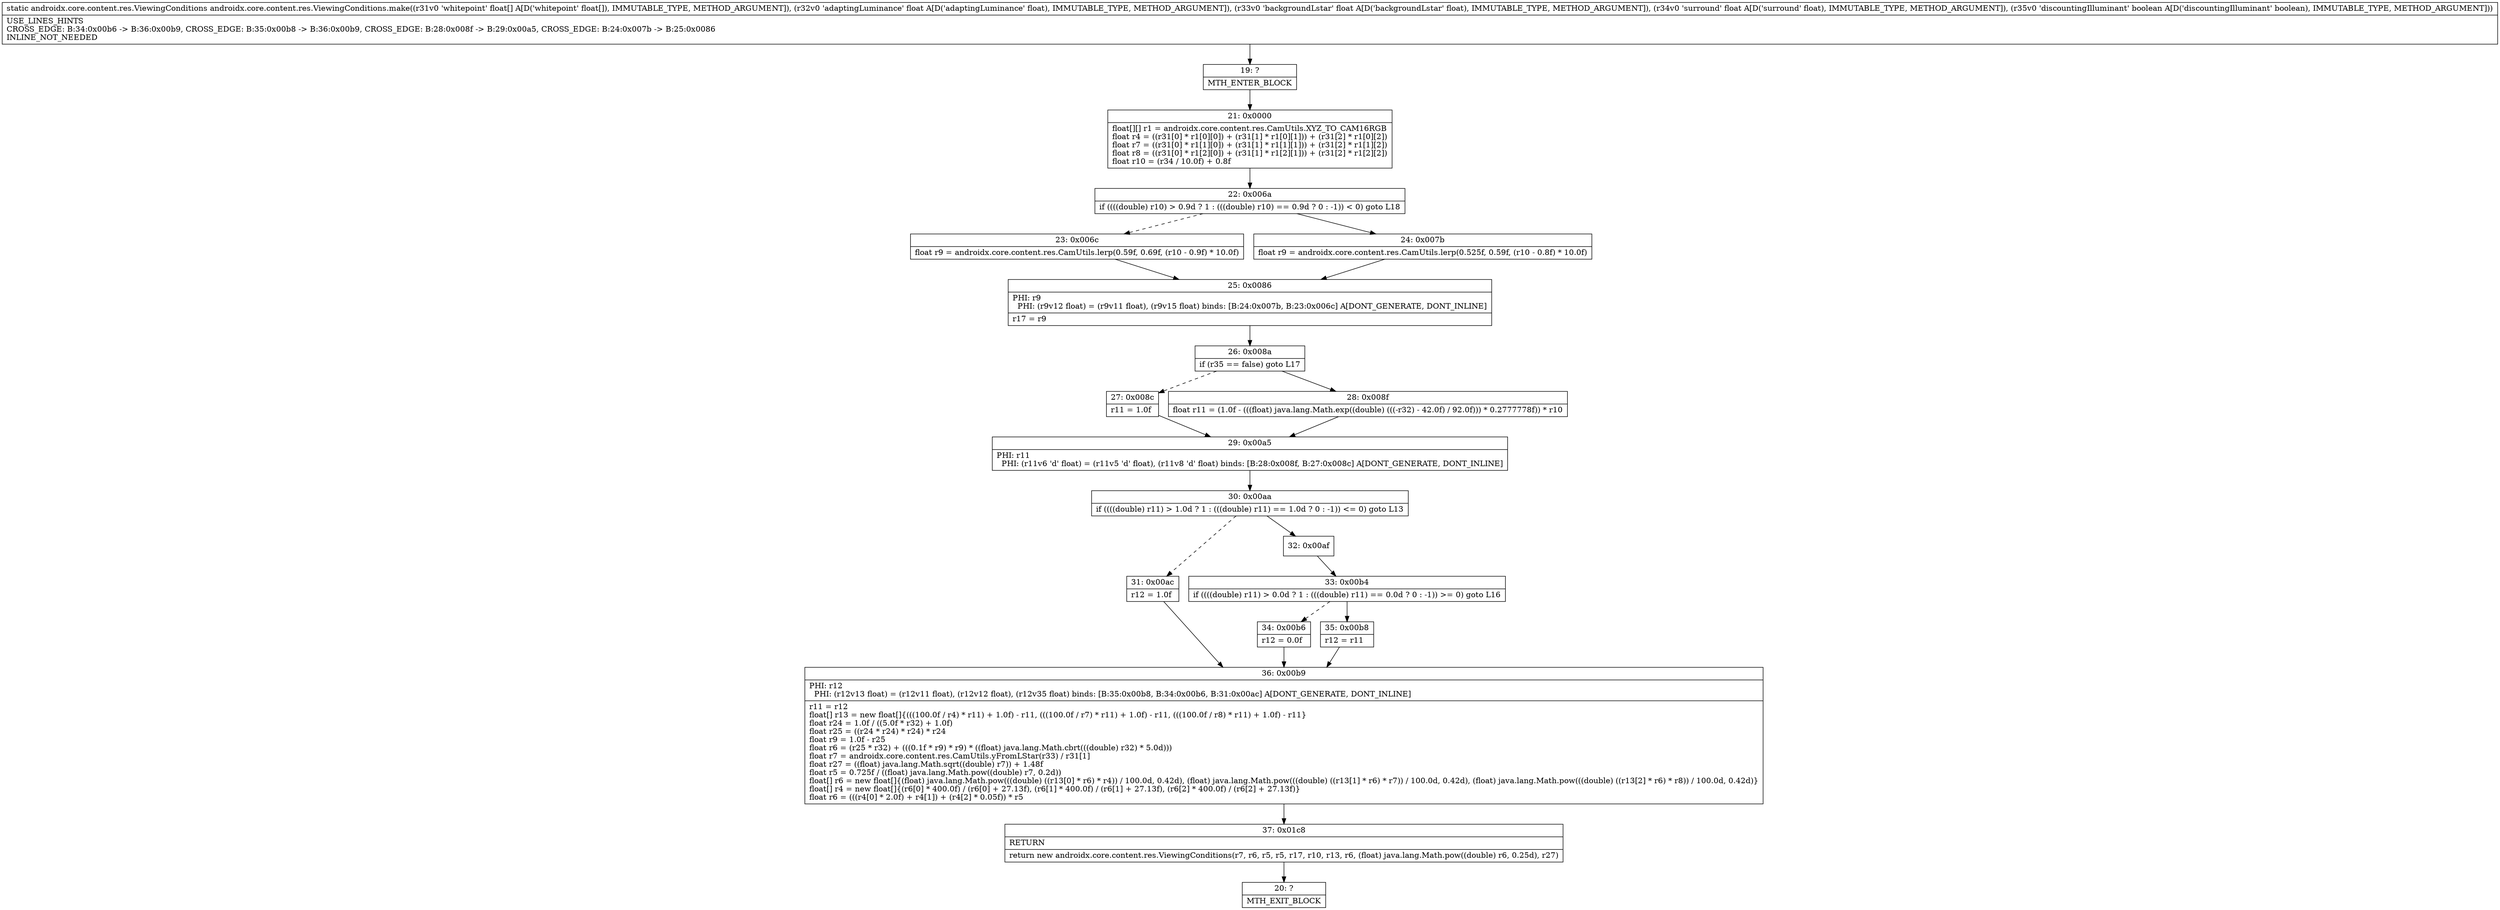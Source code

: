 digraph "CFG forandroidx.core.content.res.ViewingConditions.make([FFFFZ)Landroidx\/core\/content\/res\/ViewingConditions;" {
Node_19 [shape=record,label="{19\:\ ?|MTH_ENTER_BLOCK\l}"];
Node_21 [shape=record,label="{21\:\ 0x0000|float[][] r1 = androidx.core.content.res.CamUtils.XYZ_TO_CAM16RGB\lfloat r4 = ((r31[0] * r1[0][0]) + (r31[1] * r1[0][1])) + (r31[2] * r1[0][2])\lfloat r7 = ((r31[0] * r1[1][0]) + (r31[1] * r1[1][1])) + (r31[2] * r1[1][2])\lfloat r8 = ((r31[0] * r1[2][0]) + (r31[1] * r1[2][1])) + (r31[2] * r1[2][2])\lfloat r10 = (r34 \/ 10.0f) + 0.8f\l}"];
Node_22 [shape=record,label="{22\:\ 0x006a|if ((((double) r10) \> 0.9d ? 1 : (((double) r10) == 0.9d ? 0 : \-1)) \< 0) goto L18\l}"];
Node_23 [shape=record,label="{23\:\ 0x006c|float r9 = androidx.core.content.res.CamUtils.lerp(0.59f, 0.69f, (r10 \- 0.9f) * 10.0f)\l}"];
Node_25 [shape=record,label="{25\:\ 0x0086|PHI: r9 \l  PHI: (r9v12 float) = (r9v11 float), (r9v15 float) binds: [B:24:0x007b, B:23:0x006c] A[DONT_GENERATE, DONT_INLINE]\l|r17 = r9\l}"];
Node_26 [shape=record,label="{26\:\ 0x008a|if (r35 == false) goto L17\l}"];
Node_27 [shape=record,label="{27\:\ 0x008c|r11 = 1.0f\l}"];
Node_29 [shape=record,label="{29\:\ 0x00a5|PHI: r11 \l  PHI: (r11v6 'd' float) = (r11v5 'd' float), (r11v8 'd' float) binds: [B:28:0x008f, B:27:0x008c] A[DONT_GENERATE, DONT_INLINE]\l}"];
Node_30 [shape=record,label="{30\:\ 0x00aa|if ((((double) r11) \> 1.0d ? 1 : (((double) r11) == 1.0d ? 0 : \-1)) \<= 0) goto L13\l}"];
Node_31 [shape=record,label="{31\:\ 0x00ac|r12 = 1.0f\l}"];
Node_36 [shape=record,label="{36\:\ 0x00b9|PHI: r12 \l  PHI: (r12v13 float) = (r12v11 float), (r12v12 float), (r12v35 float) binds: [B:35:0x00b8, B:34:0x00b6, B:31:0x00ac] A[DONT_GENERATE, DONT_INLINE]\l|r11 = r12\lfloat[] r13 = new float[]\{(((100.0f \/ r4) * r11) + 1.0f) \- r11, (((100.0f \/ r7) * r11) + 1.0f) \- r11, (((100.0f \/ r8) * r11) + 1.0f) \- r11\}\lfloat r24 = 1.0f \/ ((5.0f * r32) + 1.0f)\lfloat r25 = ((r24 * r24) * r24) * r24\lfloat r9 = 1.0f \- r25\lfloat r6 = (r25 * r32) + (((0.1f * r9) * r9) * ((float) java.lang.Math.cbrt(((double) r32) * 5.0d)))\lfloat r7 = androidx.core.content.res.CamUtils.yFromLStar(r33) \/ r31[1]\lfloat r27 = ((float) java.lang.Math.sqrt((double) r7)) + 1.48f\lfloat r5 = 0.725f \/ ((float) java.lang.Math.pow((double) r7, 0.2d))\lfloat[] r6 = new float[]\{(float) java.lang.Math.pow(((double) ((r13[0] * r6) * r4)) \/ 100.0d, 0.42d), (float) java.lang.Math.pow(((double) ((r13[1] * r6) * r7)) \/ 100.0d, 0.42d), (float) java.lang.Math.pow(((double) ((r13[2] * r6) * r8)) \/ 100.0d, 0.42d)\}\lfloat[] r4 = new float[]\{(r6[0] * 400.0f) \/ (r6[0] + 27.13f), (r6[1] * 400.0f) \/ (r6[1] + 27.13f), (r6[2] * 400.0f) \/ (r6[2] + 27.13f)\}\lfloat r6 = (((r4[0] * 2.0f) + r4[1]) + (r4[2] * 0.05f)) * r5\l}"];
Node_37 [shape=record,label="{37\:\ 0x01c8|RETURN\l|return new androidx.core.content.res.ViewingConditions(r7, r6, r5, r5, r17, r10, r13, r6, (float) java.lang.Math.pow((double) r6, 0.25d), r27)\l}"];
Node_20 [shape=record,label="{20\:\ ?|MTH_EXIT_BLOCK\l}"];
Node_32 [shape=record,label="{32\:\ 0x00af}"];
Node_33 [shape=record,label="{33\:\ 0x00b4|if ((((double) r11) \> 0.0d ? 1 : (((double) r11) == 0.0d ? 0 : \-1)) \>= 0) goto L16\l}"];
Node_34 [shape=record,label="{34\:\ 0x00b6|r12 = 0.0f\l}"];
Node_35 [shape=record,label="{35\:\ 0x00b8|r12 = r11\l}"];
Node_28 [shape=record,label="{28\:\ 0x008f|float r11 = (1.0f \- (((float) java.lang.Math.exp((double) (((\-r32) \- 42.0f) \/ 92.0f))) * 0.2777778f)) * r10\l}"];
Node_24 [shape=record,label="{24\:\ 0x007b|float r9 = androidx.core.content.res.CamUtils.lerp(0.525f, 0.59f, (r10 \- 0.8f) * 10.0f)\l}"];
MethodNode[shape=record,label="{static androidx.core.content.res.ViewingConditions androidx.core.content.res.ViewingConditions.make((r31v0 'whitepoint' float[] A[D('whitepoint' float[]), IMMUTABLE_TYPE, METHOD_ARGUMENT]), (r32v0 'adaptingLuminance' float A[D('adaptingLuminance' float), IMMUTABLE_TYPE, METHOD_ARGUMENT]), (r33v0 'backgroundLstar' float A[D('backgroundLstar' float), IMMUTABLE_TYPE, METHOD_ARGUMENT]), (r34v0 'surround' float A[D('surround' float), IMMUTABLE_TYPE, METHOD_ARGUMENT]), (r35v0 'discountingIlluminant' boolean A[D('discountingIlluminant' boolean), IMMUTABLE_TYPE, METHOD_ARGUMENT]))  | USE_LINES_HINTS\lCROSS_EDGE: B:34:0x00b6 \-\> B:36:0x00b9, CROSS_EDGE: B:35:0x00b8 \-\> B:36:0x00b9, CROSS_EDGE: B:28:0x008f \-\> B:29:0x00a5, CROSS_EDGE: B:24:0x007b \-\> B:25:0x0086\lINLINE_NOT_NEEDED\l}"];
MethodNode -> Node_19;Node_19 -> Node_21;
Node_21 -> Node_22;
Node_22 -> Node_23[style=dashed];
Node_22 -> Node_24;
Node_23 -> Node_25;
Node_25 -> Node_26;
Node_26 -> Node_27[style=dashed];
Node_26 -> Node_28;
Node_27 -> Node_29;
Node_29 -> Node_30;
Node_30 -> Node_31[style=dashed];
Node_30 -> Node_32;
Node_31 -> Node_36;
Node_36 -> Node_37;
Node_37 -> Node_20;
Node_32 -> Node_33;
Node_33 -> Node_34[style=dashed];
Node_33 -> Node_35;
Node_34 -> Node_36;
Node_35 -> Node_36;
Node_28 -> Node_29;
Node_24 -> Node_25;
}

